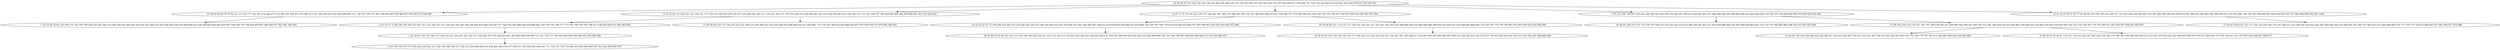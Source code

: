 digraph true_tree {
	"0" -> "1"
	"0" -> "2"
	"0" -> "3"
	"3" -> "4"
	"0" -> "5"
	"5" -> "6"
	"0" -> "7"
	"2" -> "8"
	"4" -> "9"
	"1" -> "10"
	"5" -> "11"
	"8" -> "12"
	"2" -> "13"
	"3" -> "14"
	"11" -> "15"
	"14" -> "16"
	"12" -> "17"
	"11" -> "18"
	"7" -> "19"
	"0" [label="34 40 69 75 133 142 165 166 190 243 266 295 298 338 355 378 383 445 457 483 543 546 576 597 620 669 671 678 696 701 720 734 744 805 812 818 821 823 842 878 930 935 945 951"];
	"1" [label="53 55 60 66 68 70 78 82 93 111 130 157 162 183 214 248 273 314 392 397 459 472 474 485 513 521 545 563 613 641 644 659 687 721 726 727 749 751 763 768 802 803 839 866 867 870 893 919 948 987"];
	"2" [label="9 14 26 28 113 120 121 123 140 161 173 193 210 228 253 255 258 277 278 280 301 307 317 335 341 360 371 376 379 393 413 430 466 481 501 515 524 550 663 672 700 702 707 712 723 748 767 790 822 843 860 862 879 889 891 914 915 928 953"];
	"3" [label="5 6 8 11 74 79 105 129 144 172 194 262 267 268 270 286 297 308 334 343 369 403 408 419 493 554 564 571 578 580 596 651 652 704 725 752 784 817 829 876 895 910 926 963 970 994"];
	"4" [label="20 22 23 27 51 72 146 200 234 264 274 276 282 283 320 333 384 395 405 423 447 475 495 531 581 582 585 587 598 612 615 650 653 654 660 673 675 694 736 740 747 764 778 814 819 826 835 864 871 887 896 907 923 925 944 950 972 998"];
	"5" [label="3 97 127 186 189 207 218 221 246 289 303 305 309 332 344 351 398 412 420 453 463 471 484 488 500 542 568 593 606 619 622 628 656 719 738 757 794 824 846 852 875 898 939 978 984"];
	"6" [label="43 46 64 106 107 115 135 156 175 196 215 219 222 225 235 279 346 356 387 401 437 455 468 498 506 536 567 608 638 662 667 716 733 770 782 885 902 904 934 937 943 955 966"];
	"7" [label="12 21 35 47 50 57 62 77 83 86 94 100 108 109 134 148 171 191 203 244 250 256 292 316 345 380 386 389 454 458 473 491 496 503 540 565 566 589 595 611 614 655 666 708 729 760 786 800 801 806 830 834 851 873 883 888 899 952 981 1000"];
	"8" [label="2 16 18 37 73 96 126 159 180 233 247 311 315 324 327 331 339 354 364 365 366 394 404 435 444 476 487 517 520 552 583 586 626 679 680 691 705 754 755 769 771 773 781 789 793 795 798 813 836 850 858 931 960 983 993"];
	"9" [label="38 45 48 52 54 99 103 114 137 149 188 206 249 259 271 272 319 362 373 374 407 424 426 431 439 450 529 537 539 555 588 600 609 632 640 676 692 698 699 728 753 788 799 807 808 855 880 908 913 933 942 949 975"];
	"10" [label="7 10 15 29 32 92 128 168 174 192 195 199 220 254 265 290 318 326 359 363 400 402 414 421 427 480 510 523 526 544 558 559 594 629 633 636 646 664 665 685 695 697 706 709 739 746 838 859 861 886 900 917 927 941 980 992"];
	"11" [label="71 98 102 104 110 118 141 182 197 198 236 240 251 269 299 302 304 323 340 352 372 381 399 428 432 433 448 461 479 499 535 538 562 570 603 618 642 693 703 722 732 756 762 774 791 849 911 921 924 957 959 961 995 997"];
	"12" [label="1 25 39 67 143 147 160 179 184 216 231 284 291 321 325 337 342 349 357 375 388 425 441 465 482 569 639 686 713 741 743 777 796 809 820 856 890 894 954 979 985 986"];
	"13" [label="13 44 56 89 122 153 169 202 232 241 260 275 294 300 312 353 434 548 572 590 604 610 617 645 681 710 730 745 780 832 833 844 853 857 874 916 938 973 976 982 988 991"];
	"14" [label="49 76 80 85 101 119 125 131 138 181 185 201 217 237 261 263 293 310 396 406 409 410 486 560 584 599 602 623 624 631 635 648 661 668 690 714 742 761 776 783 785 863 872 905 909 918 920 946 999"];
	"15" [label="31 84 90 136 239 285 288 322 328 382 411 429 443 456 497 518 527 530 541 547 556 573 591 592 601 607 630 731 766 779 787 797 811 848 865 868 892 929 958 969"];
	"16" [label="19 30 42 58 139 154 155 158 163 177 204 205 212 230 245 252 257 306 347 361 367 368 417 438 440 464 478 490 494 507 508 512 522 525 532 534 574 575 758 810 825 828 841 901 912 936 962 967 968 989 996"];
	"17" [label="4 61 145 152 167 170 209 224 238 242 313 329 336 348 358 377 385 415 416 446 449 451 452 462 469 470 477 509 511 519 528 625 634 643 711 718 737 759 775 804 816 854 869 882 897 903 922 932 964 965"];
	"18" [label="33 36 65 81 87 88 91 116 151 178 213 226 227 287 296 330 350 370 390 391 436 460 504 505 516 533 557 579 616 621 647 649 657 658 670 674 677 683 684 735 750 765 827 831 837 847 884 906 947 956 977"];
	"19" [label="17 24 41 59 63 95 112 117 124 132 150 164 176 187 208 211 223 229 281 418 422 442 467 489 492 502 514 549 551 553 561 577 605 627 637 682 688 689 715 717 724 772 792 815 840 845 877 881 940 971 974 990"];
}
